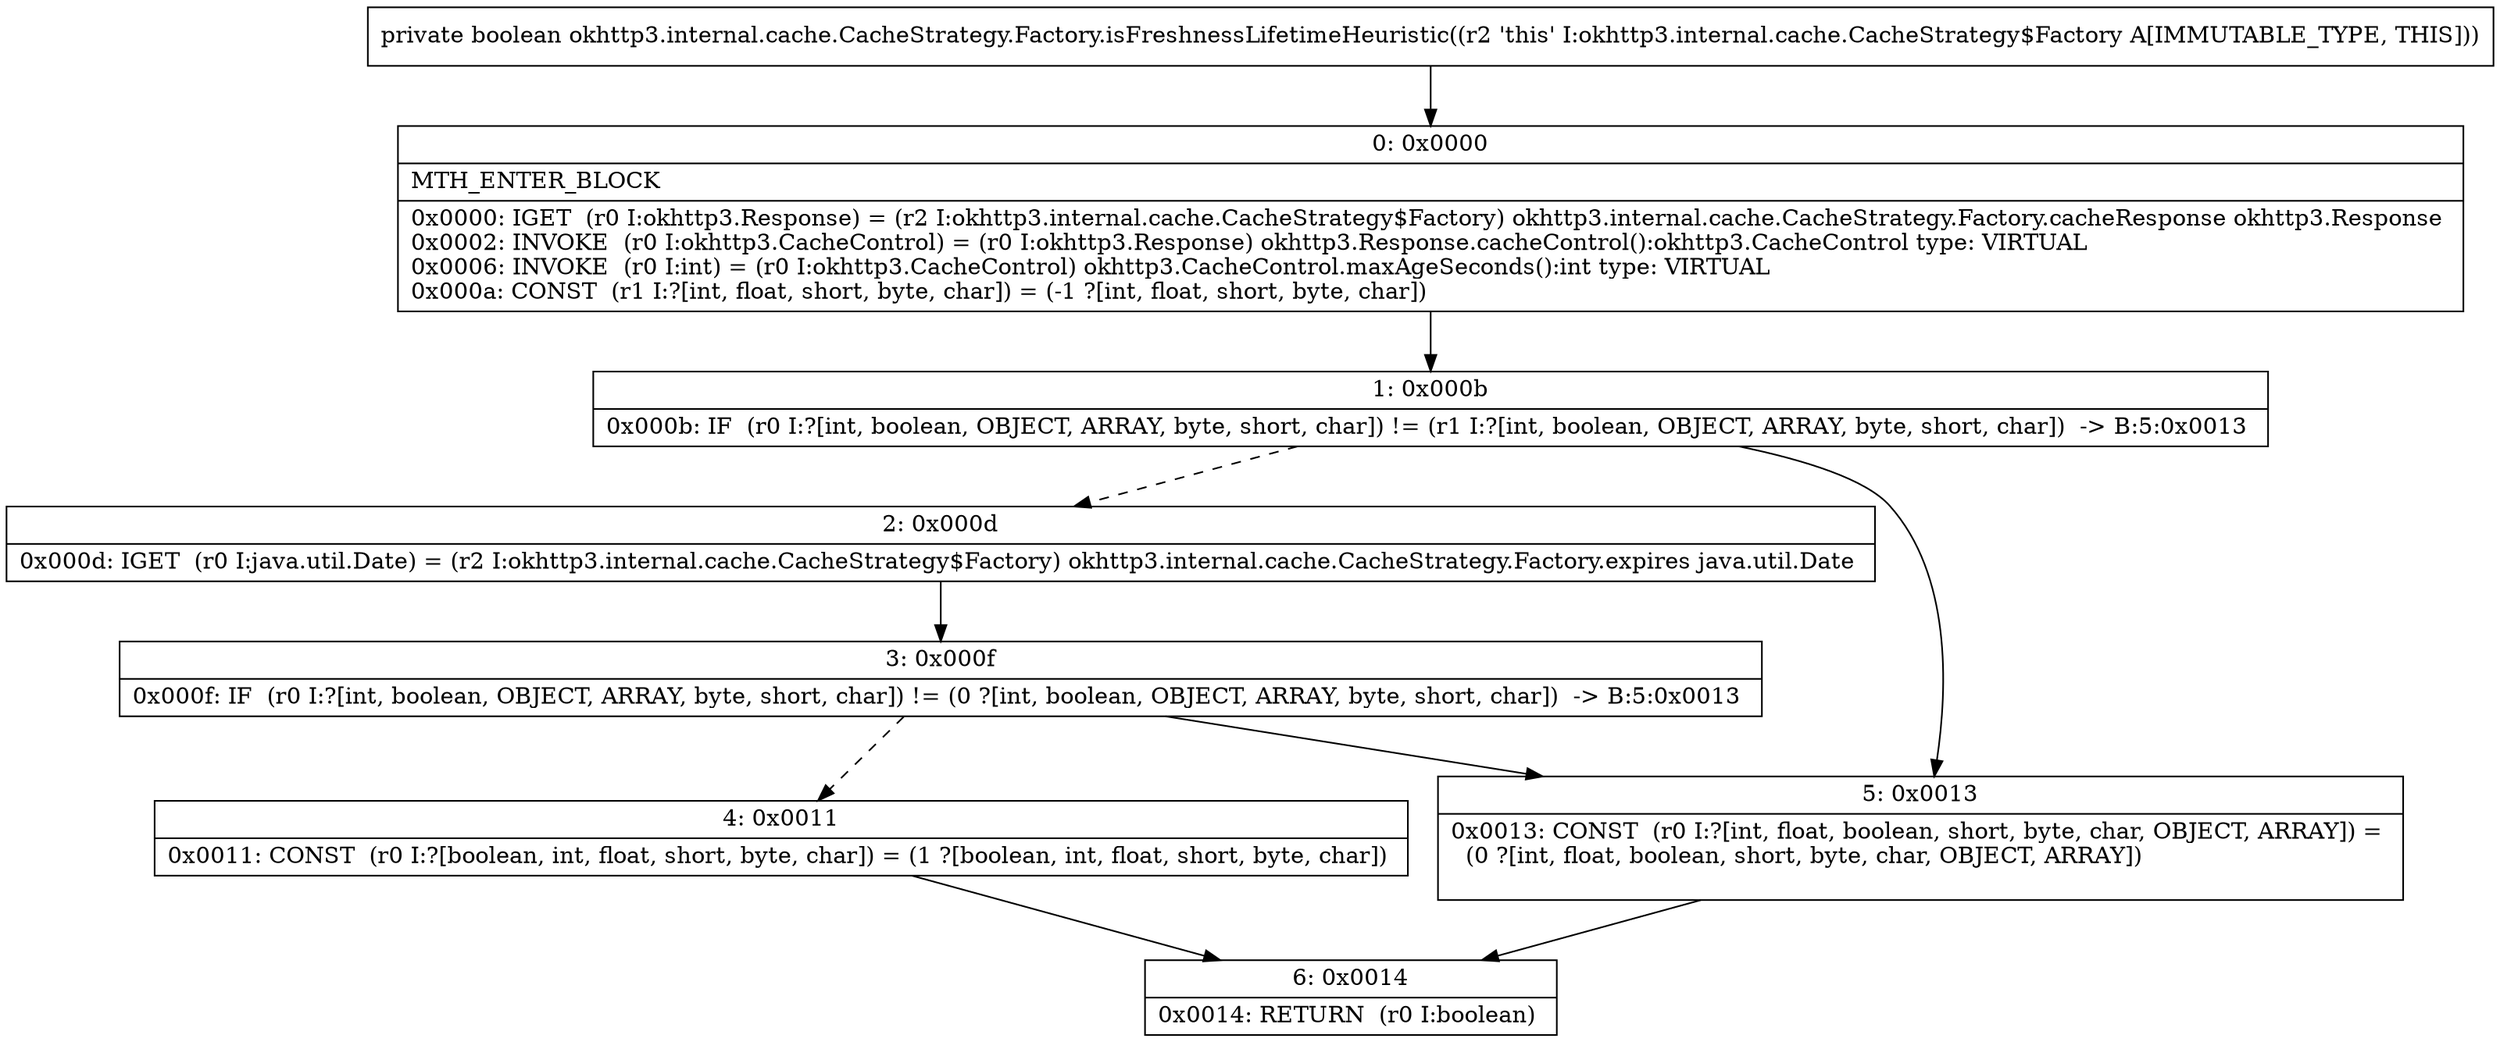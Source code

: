 digraph "CFG forokhttp3.internal.cache.CacheStrategy.Factory.isFreshnessLifetimeHeuristic()Z" {
Node_0 [shape=record,label="{0\:\ 0x0000|MTH_ENTER_BLOCK\l|0x0000: IGET  (r0 I:okhttp3.Response) = (r2 I:okhttp3.internal.cache.CacheStrategy$Factory) okhttp3.internal.cache.CacheStrategy.Factory.cacheResponse okhttp3.Response \l0x0002: INVOKE  (r0 I:okhttp3.CacheControl) = (r0 I:okhttp3.Response) okhttp3.Response.cacheControl():okhttp3.CacheControl type: VIRTUAL \l0x0006: INVOKE  (r0 I:int) = (r0 I:okhttp3.CacheControl) okhttp3.CacheControl.maxAgeSeconds():int type: VIRTUAL \l0x000a: CONST  (r1 I:?[int, float, short, byte, char]) = (\-1 ?[int, float, short, byte, char]) \l}"];
Node_1 [shape=record,label="{1\:\ 0x000b|0x000b: IF  (r0 I:?[int, boolean, OBJECT, ARRAY, byte, short, char]) != (r1 I:?[int, boolean, OBJECT, ARRAY, byte, short, char])  \-\> B:5:0x0013 \l}"];
Node_2 [shape=record,label="{2\:\ 0x000d|0x000d: IGET  (r0 I:java.util.Date) = (r2 I:okhttp3.internal.cache.CacheStrategy$Factory) okhttp3.internal.cache.CacheStrategy.Factory.expires java.util.Date \l}"];
Node_3 [shape=record,label="{3\:\ 0x000f|0x000f: IF  (r0 I:?[int, boolean, OBJECT, ARRAY, byte, short, char]) != (0 ?[int, boolean, OBJECT, ARRAY, byte, short, char])  \-\> B:5:0x0013 \l}"];
Node_4 [shape=record,label="{4\:\ 0x0011|0x0011: CONST  (r0 I:?[boolean, int, float, short, byte, char]) = (1 ?[boolean, int, float, short, byte, char]) \l}"];
Node_5 [shape=record,label="{5\:\ 0x0013|0x0013: CONST  (r0 I:?[int, float, boolean, short, byte, char, OBJECT, ARRAY]) = \l  (0 ?[int, float, boolean, short, byte, char, OBJECT, ARRAY])\l \l}"];
Node_6 [shape=record,label="{6\:\ 0x0014|0x0014: RETURN  (r0 I:boolean) \l}"];
MethodNode[shape=record,label="{private boolean okhttp3.internal.cache.CacheStrategy.Factory.isFreshnessLifetimeHeuristic((r2 'this' I:okhttp3.internal.cache.CacheStrategy$Factory A[IMMUTABLE_TYPE, THIS])) }"];
MethodNode -> Node_0;
Node_0 -> Node_1;
Node_1 -> Node_2[style=dashed];
Node_1 -> Node_5;
Node_2 -> Node_3;
Node_3 -> Node_4[style=dashed];
Node_3 -> Node_5;
Node_4 -> Node_6;
Node_5 -> Node_6;
}

